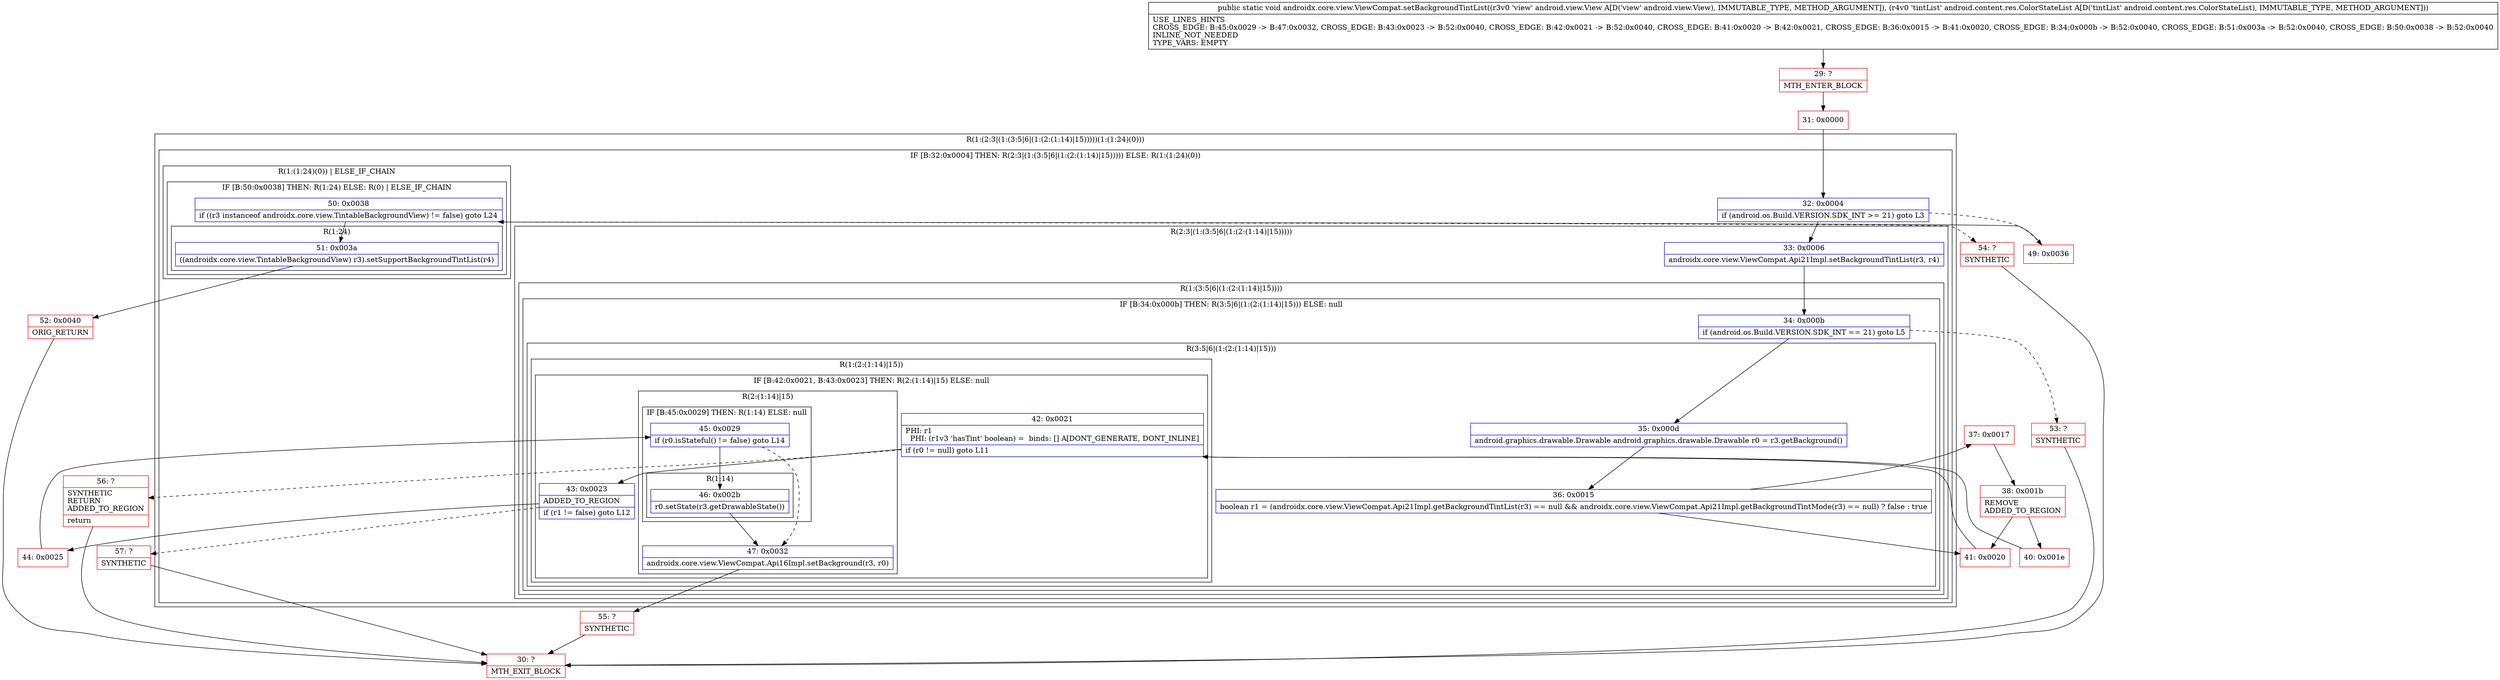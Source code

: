 digraph "CFG forandroidx.core.view.ViewCompat.setBackgroundTintList(Landroid\/view\/View;Landroid\/content\/res\/ColorStateList;)V" {
subgraph cluster_Region_398539719 {
label = "R(1:(2:3|(1:(3:5|6|(1:(2:(1:14)|15)))))(1:(1:24)(0)))";
node [shape=record,color=blue];
subgraph cluster_IfRegion_836351528 {
label = "IF [B:32:0x0004] THEN: R(2:3|(1:(3:5|6|(1:(2:(1:14)|15))))) ELSE: R(1:(1:24)(0))";
node [shape=record,color=blue];
Node_32 [shape=record,label="{32\:\ 0x0004|if (android.os.Build.VERSION.SDK_INT \>= 21) goto L3\l}"];
subgraph cluster_Region_1209405116 {
label = "R(2:3|(1:(3:5|6|(1:(2:(1:14)|15)))))";
node [shape=record,color=blue];
Node_33 [shape=record,label="{33\:\ 0x0006|androidx.core.view.ViewCompat.Api21Impl.setBackgroundTintList(r3, r4)\l}"];
subgraph cluster_Region_1399245656 {
label = "R(1:(3:5|6|(1:(2:(1:14)|15))))";
node [shape=record,color=blue];
subgraph cluster_IfRegion_1298648560 {
label = "IF [B:34:0x000b] THEN: R(3:5|6|(1:(2:(1:14)|15))) ELSE: null";
node [shape=record,color=blue];
Node_34 [shape=record,label="{34\:\ 0x000b|if (android.os.Build.VERSION.SDK_INT == 21) goto L5\l}"];
subgraph cluster_Region_1409106513 {
label = "R(3:5|6|(1:(2:(1:14)|15)))";
node [shape=record,color=blue];
Node_35 [shape=record,label="{35\:\ 0x000d|android.graphics.drawable.Drawable android.graphics.drawable.Drawable r0 = r3.getBackground()\l}"];
Node_36 [shape=record,label="{36\:\ 0x0015|boolean r1 = (androidx.core.view.ViewCompat.Api21Impl.getBackgroundTintList(r3) == null && androidx.core.view.ViewCompat.Api21Impl.getBackgroundTintMode(r3) == null) ? false : true\l}"];
subgraph cluster_Region_838027906 {
label = "R(1:(2:(1:14)|15))";
node [shape=record,color=blue];
subgraph cluster_IfRegion_268718733 {
label = "IF [B:42:0x0021, B:43:0x0023] THEN: R(2:(1:14)|15) ELSE: null";
node [shape=record,color=blue];
Node_42 [shape=record,label="{42\:\ 0x0021|PHI: r1 \l  PHI: (r1v3 'hasTint' boolean) =  binds: [] A[DONT_GENERATE, DONT_INLINE]\l|if (r0 != null) goto L11\l}"];
Node_43 [shape=record,label="{43\:\ 0x0023|ADDED_TO_REGION\l|if (r1 != false) goto L12\l}"];
subgraph cluster_Region_1014861682 {
label = "R(2:(1:14)|15)";
node [shape=record,color=blue];
subgraph cluster_IfRegion_513361225 {
label = "IF [B:45:0x0029] THEN: R(1:14) ELSE: null";
node [shape=record,color=blue];
Node_45 [shape=record,label="{45\:\ 0x0029|if (r0.isStateful() != false) goto L14\l}"];
subgraph cluster_Region_86751820 {
label = "R(1:14)";
node [shape=record,color=blue];
Node_46 [shape=record,label="{46\:\ 0x002b|r0.setState(r3.getDrawableState())\l}"];
}
}
Node_47 [shape=record,label="{47\:\ 0x0032|androidx.core.view.ViewCompat.Api16Impl.setBackground(r3, r0)\l}"];
}
}
}
}
}
}
}
subgraph cluster_Region_1239990766 {
label = "R(1:(1:24)(0)) | ELSE_IF_CHAIN\l";
node [shape=record,color=blue];
subgraph cluster_IfRegion_741474176 {
label = "IF [B:50:0x0038] THEN: R(1:24) ELSE: R(0) | ELSE_IF_CHAIN\l";
node [shape=record,color=blue];
Node_50 [shape=record,label="{50\:\ 0x0038|if ((r3 instanceof androidx.core.view.TintableBackgroundView) != false) goto L24\l}"];
subgraph cluster_Region_1607118779 {
label = "R(1:24)";
node [shape=record,color=blue];
Node_51 [shape=record,label="{51\:\ 0x003a|((androidx.core.view.TintableBackgroundView) r3).setSupportBackgroundTintList(r4)\l}"];
}
subgraph cluster_Region_1959156122 {
label = "R(0)";
node [shape=record,color=blue];
}
}
}
}
}
Node_29 [shape=record,color=red,label="{29\:\ ?|MTH_ENTER_BLOCK\l}"];
Node_31 [shape=record,color=red,label="{31\:\ 0x0000}"];
Node_37 [shape=record,color=red,label="{37\:\ 0x0017}"];
Node_38 [shape=record,color=red,label="{38\:\ 0x001b|REMOVE\lADDED_TO_REGION\l}"];
Node_40 [shape=record,color=red,label="{40\:\ 0x001e}"];
Node_44 [shape=record,color=red,label="{44\:\ 0x0025}"];
Node_55 [shape=record,color=red,label="{55\:\ ?|SYNTHETIC\l}"];
Node_30 [shape=record,color=red,label="{30\:\ ?|MTH_EXIT_BLOCK\l}"];
Node_57 [shape=record,color=red,label="{57\:\ ?|SYNTHETIC\l}"];
Node_56 [shape=record,color=red,label="{56\:\ ?|SYNTHETIC\lRETURN\lADDED_TO_REGION\l|return\l}"];
Node_41 [shape=record,color=red,label="{41\:\ 0x0020}"];
Node_53 [shape=record,color=red,label="{53\:\ ?|SYNTHETIC\l}"];
Node_49 [shape=record,color=red,label="{49\:\ 0x0036}"];
Node_52 [shape=record,color=red,label="{52\:\ 0x0040|ORIG_RETURN\l}"];
Node_54 [shape=record,color=red,label="{54\:\ ?|SYNTHETIC\l}"];
MethodNode[shape=record,label="{public static void androidx.core.view.ViewCompat.setBackgroundTintList((r3v0 'view' android.view.View A[D('view' android.view.View), IMMUTABLE_TYPE, METHOD_ARGUMENT]), (r4v0 'tintList' android.content.res.ColorStateList A[D('tintList' android.content.res.ColorStateList), IMMUTABLE_TYPE, METHOD_ARGUMENT]))  | USE_LINES_HINTS\lCROSS_EDGE: B:45:0x0029 \-\> B:47:0x0032, CROSS_EDGE: B:43:0x0023 \-\> B:52:0x0040, CROSS_EDGE: B:42:0x0021 \-\> B:52:0x0040, CROSS_EDGE: B:41:0x0020 \-\> B:42:0x0021, CROSS_EDGE: B:36:0x0015 \-\> B:41:0x0020, CROSS_EDGE: B:34:0x000b \-\> B:52:0x0040, CROSS_EDGE: B:51:0x003a \-\> B:52:0x0040, CROSS_EDGE: B:50:0x0038 \-\> B:52:0x0040\lINLINE_NOT_NEEDED\lTYPE_VARS: EMPTY\l}"];
MethodNode -> Node_29;Node_32 -> Node_33;
Node_32 -> Node_49[style=dashed];
Node_33 -> Node_34;
Node_34 -> Node_35;
Node_34 -> Node_53[style=dashed];
Node_35 -> Node_36;
Node_36 -> Node_37;
Node_36 -> Node_41;
Node_42 -> Node_43;
Node_42 -> Node_56[style=dashed];
Node_43 -> Node_44;
Node_43 -> Node_57[style=dashed];
Node_45 -> Node_46;
Node_45 -> Node_47[style=dashed];
Node_46 -> Node_47;
Node_47 -> Node_55;
Node_50 -> Node_51;
Node_50 -> Node_54[style=dashed];
Node_51 -> Node_52;
Node_29 -> Node_31;
Node_31 -> Node_32;
Node_37 -> Node_38;
Node_38 -> Node_40;
Node_38 -> Node_41;
Node_40 -> Node_42;
Node_44 -> Node_45;
Node_55 -> Node_30;
Node_57 -> Node_30;
Node_56 -> Node_30;
Node_41 -> Node_42;
Node_53 -> Node_30;
Node_49 -> Node_50;
Node_52 -> Node_30;
Node_54 -> Node_30;
}

